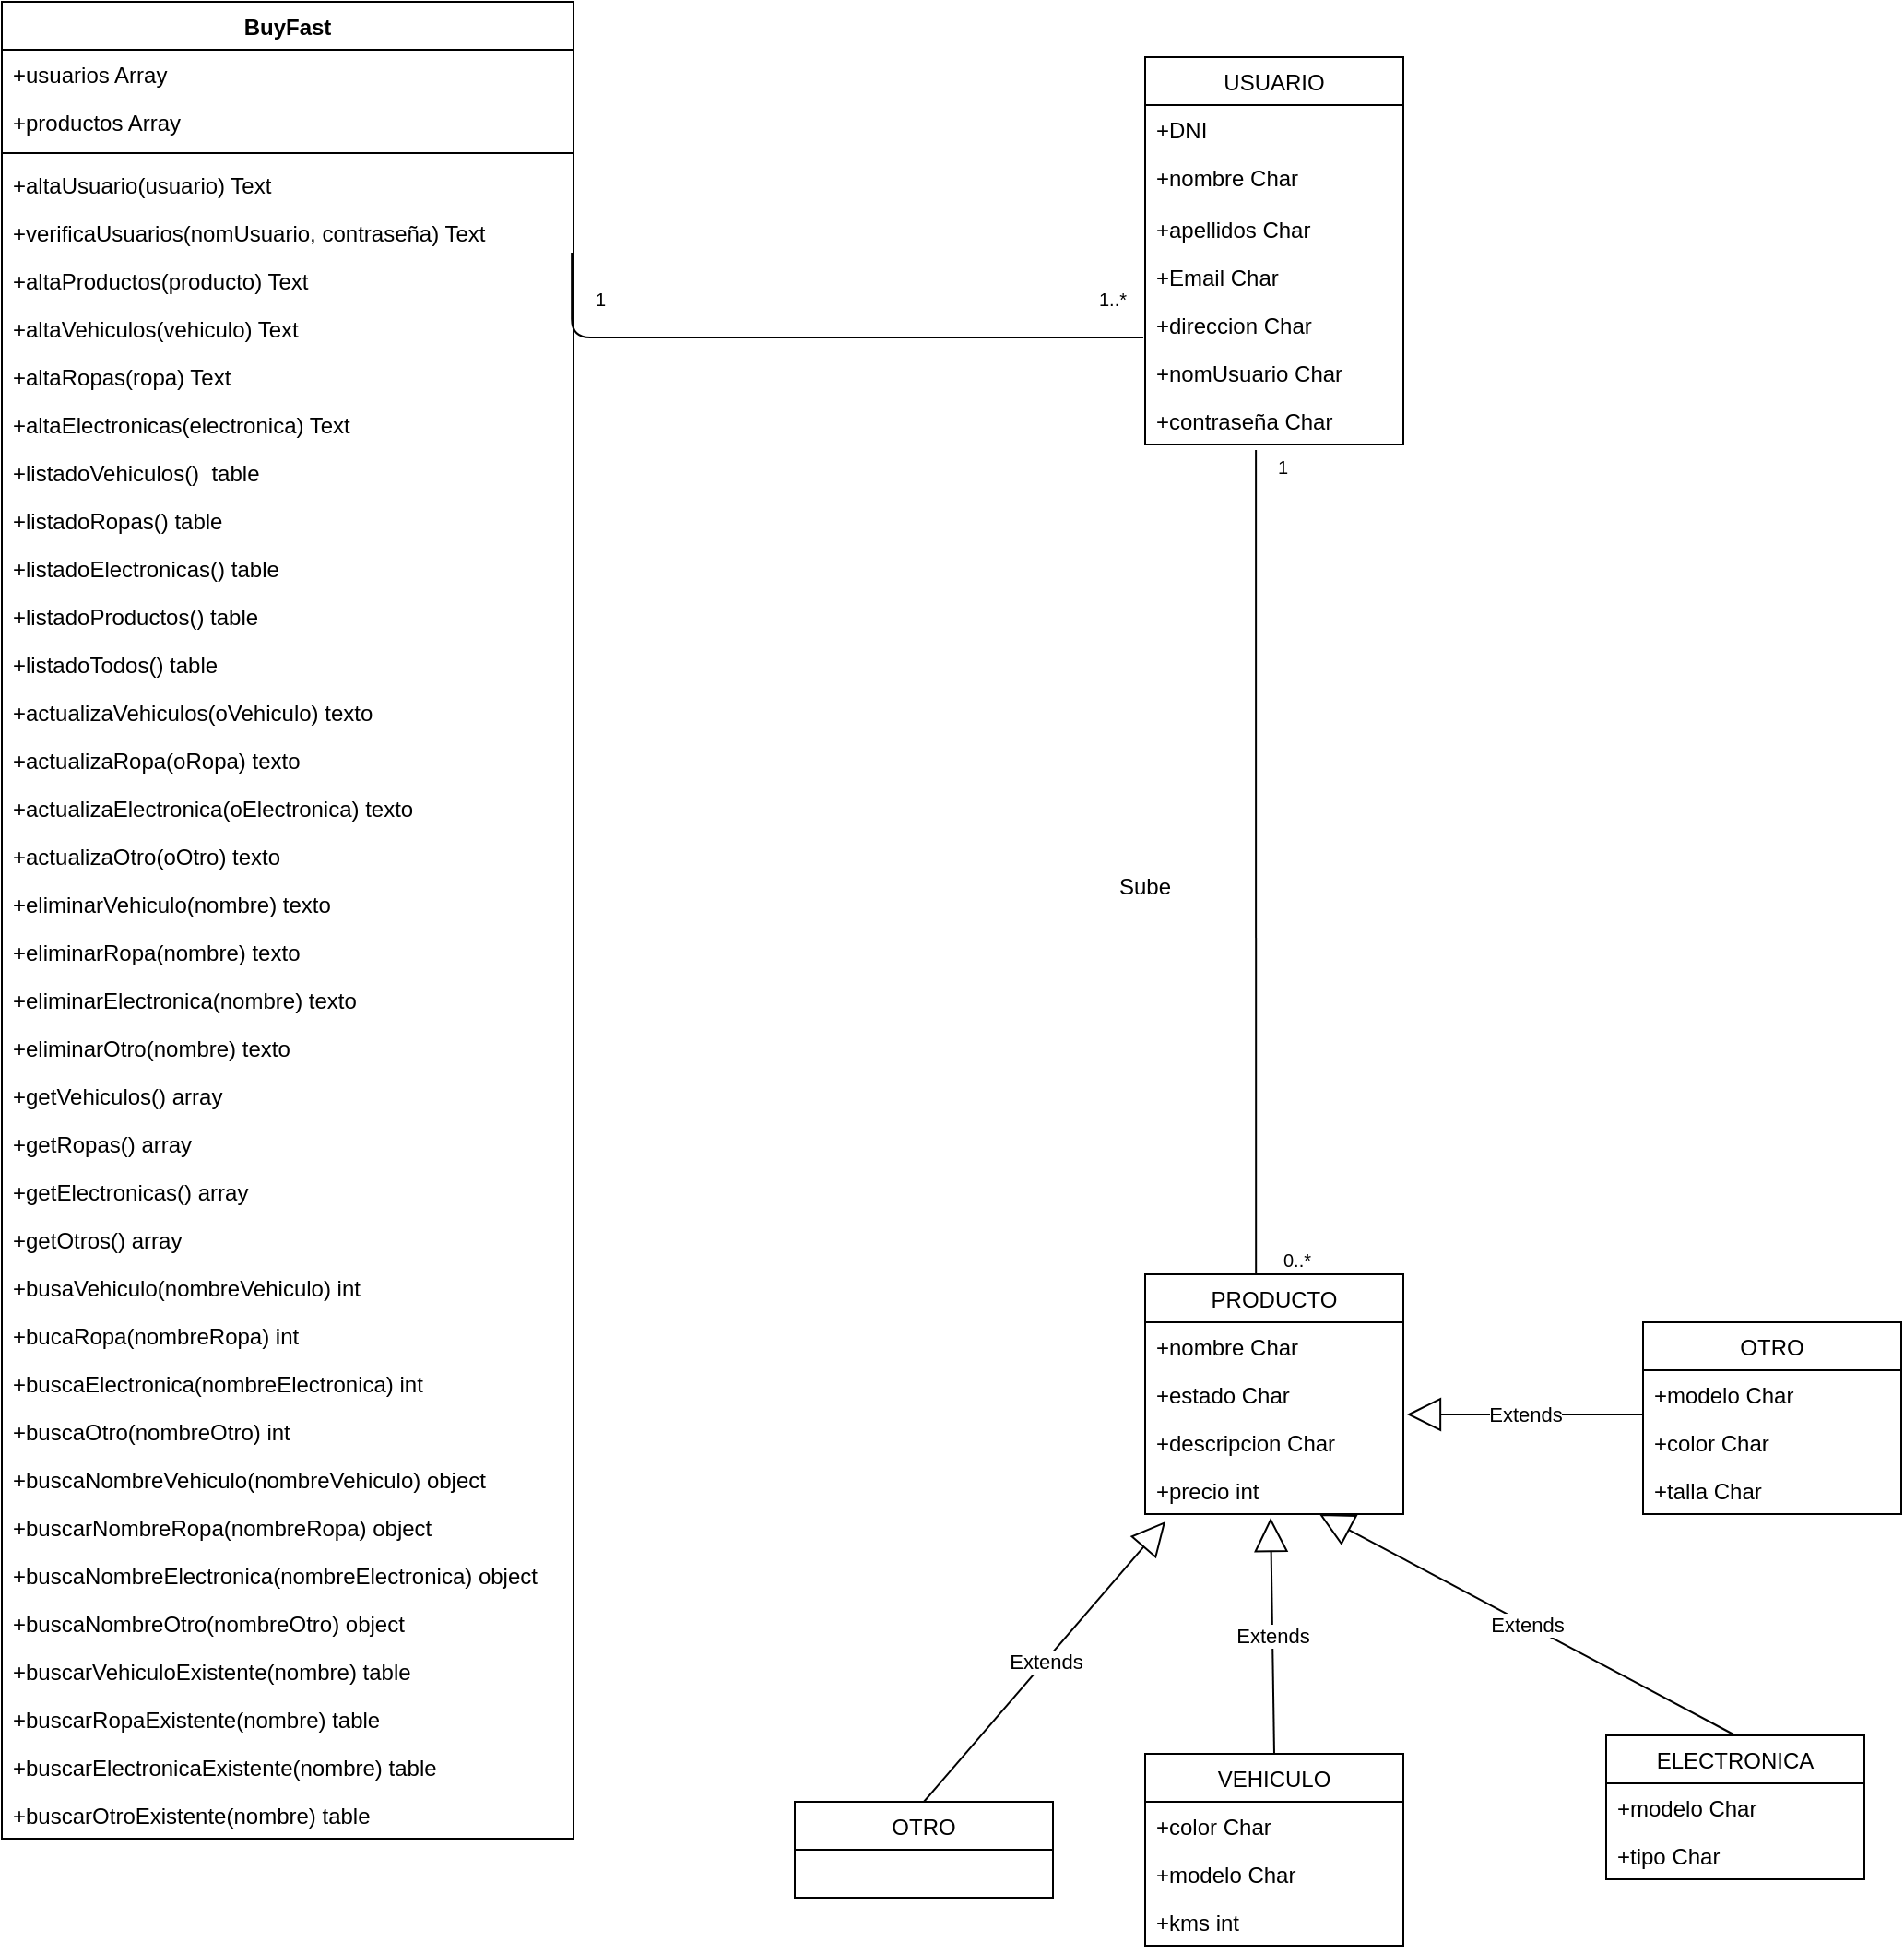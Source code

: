<mxfile version="12.9.14" type="device"><diagram id="C5RBs43oDa-KdzZeNtuy" name="Page-1"><mxGraphModel dx="1422" dy="762" grid="1" gridSize="10" guides="1" tooltips="1" connect="1" arrows="1" fold="1" page="1" pageScale="1" pageWidth="827" pageHeight="1169" math="0" shadow="0"><root><mxCell id="WIyWlLk6GJQsqaUBKTNV-0"/><mxCell id="WIyWlLk6GJQsqaUBKTNV-1" parent="WIyWlLk6GJQsqaUBKTNV-0"/><mxCell id="qGaPVnrQ6lMa_cKooRiY-25" value="" style="endArrow=none;html=1;edgeStyle=orthogonalEdgeStyle;exitX=0.429;exitY=1.115;exitDx=0;exitDy=0;exitPerimeter=0;entryX=0.429;entryY=0;entryDx=0;entryDy=0;entryPerimeter=0;" parent="WIyWlLk6GJQsqaUBKTNV-1" source="qGaPVnrQ6lMa_cKooRiY-12" target="qGaPVnrQ6lMa_cKooRiY-17" edge="1"><mxGeometry relative="1" as="geometry"><mxPoint x="330" y="340" as="sourcePoint"/><mxPoint x="490" y="340" as="targetPoint"/><Array as="points"><mxPoint x="710" y="710"/></Array></mxGeometry></mxCell><mxCell id="qGaPVnrQ6lMa_cKooRiY-26" value="1" style="resizable=0;html=1;align=left;verticalAlign=bottom;labelBackgroundColor=#ffffff;fontSize=10;" parent="qGaPVnrQ6lMa_cKooRiY-25" connectable="0" vertex="1"><mxGeometry x="-1" relative="1" as="geometry"><mxPoint x="9.94" y="17.01" as="offset"/></mxGeometry></mxCell><mxCell id="qGaPVnrQ6lMa_cKooRiY-27" value="0..*" style="resizable=0;html=1;align=right;verticalAlign=bottom;labelBackgroundColor=#ffffff;fontSize=10;" parent="qGaPVnrQ6lMa_cKooRiY-25" connectable="0" vertex="1"><mxGeometry x="1" relative="1" as="geometry"><mxPoint x="29.94" as="offset"/></mxGeometry></mxCell><mxCell id="qGaPVnrQ6lMa_cKooRiY-47" value="BuyFast" style="swimlane;fontStyle=1;align=center;verticalAlign=top;childLayout=stackLayout;horizontal=1;startSize=26;horizontalStack=0;resizeParent=1;resizeParentMax=0;resizeLast=0;collapsible=1;marginBottom=0;" parent="WIyWlLk6GJQsqaUBKTNV-1" vertex="1"><mxGeometry x="30" y="20" width="310" height="996" as="geometry"/></mxCell><mxCell id="qGaPVnrQ6lMa_cKooRiY-48" value="+usuarios Array" style="text;strokeColor=none;fillColor=none;align=left;verticalAlign=top;spacingLeft=4;spacingRight=4;overflow=hidden;rotatable=0;points=[[0,0.5],[1,0.5]];portConstraint=eastwest;" parent="qGaPVnrQ6lMa_cKooRiY-47" vertex="1"><mxGeometry y="26" width="310" height="26" as="geometry"/></mxCell><mxCell id="qGaPVnrQ6lMa_cKooRiY-51" value="+productos Array" style="text;strokeColor=none;fillColor=none;align=left;verticalAlign=top;spacingLeft=4;spacingRight=4;overflow=hidden;rotatable=0;points=[[0,0.5],[1,0.5]];portConstraint=eastwest;" parent="qGaPVnrQ6lMa_cKooRiY-47" vertex="1"><mxGeometry y="52" width="310" height="26" as="geometry"/></mxCell><mxCell id="qGaPVnrQ6lMa_cKooRiY-49" value="" style="line;strokeWidth=1;fillColor=none;align=left;verticalAlign=middle;spacingTop=-1;spacingLeft=3;spacingRight=3;rotatable=0;labelPosition=right;points=[];portConstraint=eastwest;" parent="qGaPVnrQ6lMa_cKooRiY-47" vertex="1"><mxGeometry y="78" width="310" height="8" as="geometry"/></mxCell><mxCell id="qGaPVnrQ6lMa_cKooRiY-50" value="+altaUsuario(usuario) Text" style="text;strokeColor=none;fillColor=none;align=left;verticalAlign=top;spacingLeft=4;spacingRight=4;overflow=hidden;rotatable=0;points=[[0,0.5],[1,0.5]];portConstraint=eastwest;" parent="qGaPVnrQ6lMa_cKooRiY-47" vertex="1"><mxGeometry y="86" width="310" height="26" as="geometry"/></mxCell><mxCell id="qGaPVnrQ6lMa_cKooRiY-60" value="+verificaUsuarios(nomUsuario, contraseña) Text" style="text;strokeColor=none;fillColor=none;align=left;verticalAlign=top;spacingLeft=4;spacingRight=4;overflow=hidden;rotatable=0;points=[[0,0.5],[1,0.5]];portConstraint=eastwest;" parent="qGaPVnrQ6lMa_cKooRiY-47" vertex="1"><mxGeometry y="112" width="310" height="26" as="geometry"/></mxCell><mxCell id="qGaPVnrQ6lMa_cKooRiY-61" value="+altaProductos(producto) Text" style="text;strokeColor=none;fillColor=none;align=left;verticalAlign=top;spacingLeft=4;spacingRight=4;overflow=hidden;rotatable=0;points=[[0,0.5],[1,0.5]];portConstraint=eastwest;" parent="qGaPVnrQ6lMa_cKooRiY-47" vertex="1"><mxGeometry y="138" width="310" height="26" as="geometry"/></mxCell><mxCell id="qGaPVnrQ6lMa_cKooRiY-62" value="+altaVehiculos(vehiculo) Text" style="text;strokeColor=none;fillColor=none;align=left;verticalAlign=top;spacingLeft=4;spacingRight=4;overflow=hidden;rotatable=0;points=[[0,0.5],[1,0.5]];portConstraint=eastwest;" parent="qGaPVnrQ6lMa_cKooRiY-47" vertex="1"><mxGeometry y="164" width="310" height="26" as="geometry"/></mxCell><mxCell id="qGaPVnrQ6lMa_cKooRiY-63" value="+altaRopas(ropa) Text" style="text;strokeColor=none;fillColor=none;align=left;verticalAlign=top;spacingLeft=4;spacingRight=4;overflow=hidden;rotatable=0;points=[[0,0.5],[1,0.5]];portConstraint=eastwest;" parent="qGaPVnrQ6lMa_cKooRiY-47" vertex="1"><mxGeometry y="190" width="310" height="26" as="geometry"/></mxCell><mxCell id="qGaPVnrQ6lMa_cKooRiY-64" value="+altaElectronicas(electronica) Text" style="text;strokeColor=none;fillColor=none;align=left;verticalAlign=top;spacingLeft=4;spacingRight=4;overflow=hidden;rotatable=0;points=[[0,0.5],[1,0.5]];portConstraint=eastwest;" parent="qGaPVnrQ6lMa_cKooRiY-47" vertex="1"><mxGeometry y="216" width="310" height="26" as="geometry"/></mxCell><mxCell id="qGaPVnrQ6lMa_cKooRiY-65" value="+listadoVehiculos()  table" style="text;strokeColor=none;fillColor=none;align=left;verticalAlign=top;spacingLeft=4;spacingRight=4;overflow=hidden;rotatable=0;points=[[0,0.5],[1,0.5]];portConstraint=eastwest;" parent="qGaPVnrQ6lMa_cKooRiY-47" vertex="1"><mxGeometry y="242" width="310" height="26" as="geometry"/></mxCell><mxCell id="qGaPVnrQ6lMa_cKooRiY-66" value="+listadoRopas() table" style="text;strokeColor=none;fillColor=none;align=left;verticalAlign=top;spacingLeft=4;spacingRight=4;overflow=hidden;rotatable=0;points=[[0,0.5],[1,0.5]];portConstraint=eastwest;" parent="qGaPVnrQ6lMa_cKooRiY-47" vertex="1"><mxGeometry y="268" width="310" height="26" as="geometry"/></mxCell><mxCell id="qGaPVnrQ6lMa_cKooRiY-67" value="+listadoElectronicas() table" style="text;strokeColor=none;fillColor=none;align=left;verticalAlign=top;spacingLeft=4;spacingRight=4;overflow=hidden;rotatable=0;points=[[0,0.5],[1,0.5]];portConstraint=eastwest;" parent="qGaPVnrQ6lMa_cKooRiY-47" vertex="1"><mxGeometry y="294" width="310" height="26" as="geometry"/></mxCell><mxCell id="qGaPVnrQ6lMa_cKooRiY-68" value="+listadoProductos() table" style="text;strokeColor=none;fillColor=none;align=left;verticalAlign=top;spacingLeft=4;spacingRight=4;overflow=hidden;rotatable=0;points=[[0,0.5],[1,0.5]];portConstraint=eastwest;" parent="qGaPVnrQ6lMa_cKooRiY-47" vertex="1"><mxGeometry y="320" width="310" height="26" as="geometry"/></mxCell><mxCell id="qGaPVnrQ6lMa_cKooRiY-55" value="+listadoTodos() table" style="text;strokeColor=none;fillColor=none;align=left;verticalAlign=top;spacingLeft=4;spacingRight=4;overflow=hidden;rotatable=0;points=[[0,0.5],[1,0.5]];portConstraint=eastwest;" parent="qGaPVnrQ6lMa_cKooRiY-47" vertex="1"><mxGeometry y="346" width="310" height="26" as="geometry"/></mxCell><mxCell id="v6Vo5Qm-m4DEoR3Oc_8o-7" value="+actualizaVehiculos(oVehiculo) texto" style="text;strokeColor=none;fillColor=none;align=left;verticalAlign=top;spacingLeft=4;spacingRight=4;overflow=hidden;rotatable=0;points=[[0,0.5],[1,0.5]];portConstraint=eastwest;" vertex="1" parent="qGaPVnrQ6lMa_cKooRiY-47"><mxGeometry y="372" width="310" height="26" as="geometry"/></mxCell><mxCell id="v6Vo5Qm-m4DEoR3Oc_8o-8" value="+actualizaRopa(oRopa) texto" style="text;strokeColor=none;fillColor=none;align=left;verticalAlign=top;spacingLeft=4;spacingRight=4;overflow=hidden;rotatable=0;points=[[0,0.5],[1,0.5]];portConstraint=eastwest;" vertex="1" parent="qGaPVnrQ6lMa_cKooRiY-47"><mxGeometry y="398" width="310" height="26" as="geometry"/></mxCell><mxCell id="v6Vo5Qm-m4DEoR3Oc_8o-9" value="+actualizaElectronica(oElectronica) texto" style="text;strokeColor=none;fillColor=none;align=left;verticalAlign=top;spacingLeft=4;spacingRight=4;overflow=hidden;rotatable=0;points=[[0,0.5],[1,0.5]];portConstraint=eastwest;" vertex="1" parent="qGaPVnrQ6lMa_cKooRiY-47"><mxGeometry y="424" width="310" height="26" as="geometry"/></mxCell><mxCell id="v6Vo5Qm-m4DEoR3Oc_8o-10" value="+actualizaOtro(oOtro) texto" style="text;strokeColor=none;fillColor=none;align=left;verticalAlign=top;spacingLeft=4;spacingRight=4;overflow=hidden;rotatable=0;points=[[0,0.5],[1,0.5]];portConstraint=eastwest;" vertex="1" parent="qGaPVnrQ6lMa_cKooRiY-47"><mxGeometry y="450" width="310" height="26" as="geometry"/></mxCell><mxCell id="v6Vo5Qm-m4DEoR3Oc_8o-11" value="+eliminarVehiculo(nombre) texto" style="text;strokeColor=none;fillColor=none;align=left;verticalAlign=top;spacingLeft=4;spacingRight=4;overflow=hidden;rotatable=0;points=[[0,0.5],[1,0.5]];portConstraint=eastwest;" vertex="1" parent="qGaPVnrQ6lMa_cKooRiY-47"><mxGeometry y="476" width="310" height="26" as="geometry"/></mxCell><mxCell id="v6Vo5Qm-m4DEoR3Oc_8o-12" value="+eliminarRopa(nombre) texto" style="text;strokeColor=none;fillColor=none;align=left;verticalAlign=top;spacingLeft=4;spacingRight=4;overflow=hidden;rotatable=0;points=[[0,0.5],[1,0.5]];portConstraint=eastwest;" vertex="1" parent="qGaPVnrQ6lMa_cKooRiY-47"><mxGeometry y="502" width="310" height="26" as="geometry"/></mxCell><mxCell id="v6Vo5Qm-m4DEoR3Oc_8o-13" value="+eliminarElectronica(nombre) texto" style="text;strokeColor=none;fillColor=none;align=left;verticalAlign=top;spacingLeft=4;spacingRight=4;overflow=hidden;rotatable=0;points=[[0,0.5],[1,0.5]];portConstraint=eastwest;" vertex="1" parent="qGaPVnrQ6lMa_cKooRiY-47"><mxGeometry y="528" width="310" height="26" as="geometry"/></mxCell><mxCell id="v6Vo5Qm-m4DEoR3Oc_8o-14" value="+eliminarOtro(nombre) texto" style="text;strokeColor=none;fillColor=none;align=left;verticalAlign=top;spacingLeft=4;spacingRight=4;overflow=hidden;rotatable=0;points=[[0,0.5],[1,0.5]];portConstraint=eastwest;" vertex="1" parent="qGaPVnrQ6lMa_cKooRiY-47"><mxGeometry y="554" width="310" height="26" as="geometry"/></mxCell><mxCell id="v6Vo5Qm-m4DEoR3Oc_8o-15" value="+getVehiculos() array" style="text;strokeColor=none;fillColor=none;align=left;verticalAlign=top;spacingLeft=4;spacingRight=4;overflow=hidden;rotatable=0;points=[[0,0.5],[1,0.5]];portConstraint=eastwest;" vertex="1" parent="qGaPVnrQ6lMa_cKooRiY-47"><mxGeometry y="580" width="310" height="26" as="geometry"/></mxCell><mxCell id="v6Vo5Qm-m4DEoR3Oc_8o-16" value="+getRopas() array" style="text;strokeColor=none;fillColor=none;align=left;verticalAlign=top;spacingLeft=4;spacingRight=4;overflow=hidden;rotatable=0;points=[[0,0.5],[1,0.5]];portConstraint=eastwest;" vertex="1" parent="qGaPVnrQ6lMa_cKooRiY-47"><mxGeometry y="606" width="310" height="26" as="geometry"/></mxCell><mxCell id="v6Vo5Qm-m4DEoR3Oc_8o-17" value="+getElectronicas() array" style="text;strokeColor=none;fillColor=none;align=left;verticalAlign=top;spacingLeft=4;spacingRight=4;overflow=hidden;rotatable=0;points=[[0,0.5],[1,0.5]];portConstraint=eastwest;" vertex="1" parent="qGaPVnrQ6lMa_cKooRiY-47"><mxGeometry y="632" width="310" height="26" as="geometry"/></mxCell><mxCell id="v6Vo5Qm-m4DEoR3Oc_8o-18" value="+getOtros() array" style="text;strokeColor=none;fillColor=none;align=left;verticalAlign=top;spacingLeft=4;spacingRight=4;overflow=hidden;rotatable=0;points=[[0,0.5],[1,0.5]];portConstraint=eastwest;" vertex="1" parent="qGaPVnrQ6lMa_cKooRiY-47"><mxGeometry y="658" width="310" height="26" as="geometry"/></mxCell><mxCell id="v6Vo5Qm-m4DEoR3Oc_8o-19" value="+busaVehiculo(nombreVehiculo) int" style="text;strokeColor=none;fillColor=none;align=left;verticalAlign=top;spacingLeft=4;spacingRight=4;overflow=hidden;rotatable=0;points=[[0,0.5],[1,0.5]];portConstraint=eastwest;" vertex="1" parent="qGaPVnrQ6lMa_cKooRiY-47"><mxGeometry y="684" width="310" height="26" as="geometry"/></mxCell><mxCell id="v6Vo5Qm-m4DEoR3Oc_8o-20" value="+bucaRopa(nombreRopa) int" style="text;strokeColor=none;fillColor=none;align=left;verticalAlign=top;spacingLeft=4;spacingRight=4;overflow=hidden;rotatable=0;points=[[0,0.5],[1,0.5]];portConstraint=eastwest;" vertex="1" parent="qGaPVnrQ6lMa_cKooRiY-47"><mxGeometry y="710" width="310" height="26" as="geometry"/></mxCell><mxCell id="v6Vo5Qm-m4DEoR3Oc_8o-21" value="+buscaElectronica(nombreElectronica) int" style="text;strokeColor=none;fillColor=none;align=left;verticalAlign=top;spacingLeft=4;spacingRight=4;overflow=hidden;rotatable=0;points=[[0,0.5],[1,0.5]];portConstraint=eastwest;" vertex="1" parent="qGaPVnrQ6lMa_cKooRiY-47"><mxGeometry y="736" width="310" height="26" as="geometry"/></mxCell><mxCell id="v6Vo5Qm-m4DEoR3Oc_8o-22" value="+buscaOtro(nombreOtro) int" style="text;strokeColor=none;fillColor=none;align=left;verticalAlign=top;spacingLeft=4;spacingRight=4;overflow=hidden;rotatable=0;points=[[0,0.5],[1,0.5]];portConstraint=eastwest;" vertex="1" parent="qGaPVnrQ6lMa_cKooRiY-47"><mxGeometry y="762" width="310" height="26" as="geometry"/></mxCell><mxCell id="v6Vo5Qm-m4DEoR3Oc_8o-23" value="+buscaNombreVehiculo(nombreVehiculo) object" style="text;strokeColor=none;fillColor=none;align=left;verticalAlign=top;spacingLeft=4;spacingRight=4;overflow=hidden;rotatable=0;points=[[0,0.5],[1,0.5]];portConstraint=eastwest;" vertex="1" parent="qGaPVnrQ6lMa_cKooRiY-47"><mxGeometry y="788" width="310" height="26" as="geometry"/></mxCell><mxCell id="v6Vo5Qm-m4DEoR3Oc_8o-24" value="+buscarNombreRopa(nombreRopa) object" style="text;strokeColor=none;fillColor=none;align=left;verticalAlign=top;spacingLeft=4;spacingRight=4;overflow=hidden;rotatable=0;points=[[0,0.5],[1,0.5]];portConstraint=eastwest;" vertex="1" parent="qGaPVnrQ6lMa_cKooRiY-47"><mxGeometry y="814" width="310" height="26" as="geometry"/></mxCell><mxCell id="v6Vo5Qm-m4DEoR3Oc_8o-25" value="+buscaNombreElectronica(nombreElectronica) object" style="text;strokeColor=none;fillColor=none;align=left;verticalAlign=top;spacingLeft=4;spacingRight=4;overflow=hidden;rotatable=0;points=[[0,0.5],[1,0.5]];portConstraint=eastwest;" vertex="1" parent="qGaPVnrQ6lMa_cKooRiY-47"><mxGeometry y="840" width="310" height="26" as="geometry"/></mxCell><mxCell id="v6Vo5Qm-m4DEoR3Oc_8o-26" value="+buscaNombreOtro(nombreOtro) object" style="text;strokeColor=none;fillColor=none;align=left;verticalAlign=top;spacingLeft=4;spacingRight=4;overflow=hidden;rotatable=0;points=[[0,0.5],[1,0.5]];portConstraint=eastwest;" vertex="1" parent="qGaPVnrQ6lMa_cKooRiY-47"><mxGeometry y="866" width="310" height="26" as="geometry"/></mxCell><mxCell id="v6Vo5Qm-m4DEoR3Oc_8o-27" value="+buscarVehiculoExistente(nombre) table" style="text;strokeColor=none;fillColor=none;align=left;verticalAlign=top;spacingLeft=4;spacingRight=4;overflow=hidden;rotatable=0;points=[[0,0.5],[1,0.5]];portConstraint=eastwest;" vertex="1" parent="qGaPVnrQ6lMa_cKooRiY-47"><mxGeometry y="892" width="310" height="26" as="geometry"/></mxCell><mxCell id="v6Vo5Qm-m4DEoR3Oc_8o-28" value="+buscarRopaExistente(nombre) table" style="text;strokeColor=none;fillColor=none;align=left;verticalAlign=top;spacingLeft=4;spacingRight=4;overflow=hidden;rotatable=0;points=[[0,0.5],[1,0.5]];portConstraint=eastwest;" vertex="1" parent="qGaPVnrQ6lMa_cKooRiY-47"><mxGeometry y="918" width="310" height="26" as="geometry"/></mxCell><mxCell id="v6Vo5Qm-m4DEoR3Oc_8o-29" value="+buscarElectronicaExistente(nombre) table" style="text;strokeColor=none;fillColor=none;align=left;verticalAlign=top;spacingLeft=4;spacingRight=4;overflow=hidden;rotatable=0;points=[[0,0.5],[1,0.5]];portConstraint=eastwest;" vertex="1" parent="qGaPVnrQ6lMa_cKooRiY-47"><mxGeometry y="944" width="310" height="26" as="geometry"/></mxCell><mxCell id="v6Vo5Qm-m4DEoR3Oc_8o-30" value="+buscarOtroExistente(nombre) table" style="text;strokeColor=none;fillColor=none;align=left;verticalAlign=top;spacingLeft=4;spacingRight=4;overflow=hidden;rotatable=0;points=[[0,0.5],[1,0.5]];portConstraint=eastwest;" vertex="1" parent="qGaPVnrQ6lMa_cKooRiY-47"><mxGeometry y="970" width="310" height="26" as="geometry"/></mxCell><mxCell id="qGaPVnrQ6lMa_cKooRiY-69" value="" style="endArrow=none;html=1;edgeStyle=orthogonalEdgeStyle;exitX=0.997;exitY=-0.077;exitDx=0;exitDy=0;exitPerimeter=0;entryX=-0.007;entryY=0.769;entryDx=0;entryDy=0;entryPerimeter=0;" parent="WIyWlLk6GJQsqaUBKTNV-1" source="qGaPVnrQ6lMa_cKooRiY-61" target="qGaPVnrQ6lMa_cKooRiY-10" edge="1"><mxGeometry relative="1" as="geometry"><mxPoint x="410" y="230" as="sourcePoint"/><mxPoint x="460" y="230" as="targetPoint"/><Array as="points"><mxPoint x="339" y="202"/></Array></mxGeometry></mxCell><mxCell id="qGaPVnrQ6lMa_cKooRiY-71" value="1..*" style="resizable=0;html=1;align=right;verticalAlign=bottom;labelBackgroundColor=#ffffff;fontSize=10;" parent="qGaPVnrQ6lMa_cKooRiY-69" connectable="0" vertex="1"><mxGeometry x="1" relative="1" as="geometry"><mxPoint x="-9.02" y="-12.1" as="offset"/></mxGeometry></mxCell><mxCell id="qGaPVnrQ6lMa_cKooRiY-70" value="1" style="resizable=0;html=1;align=left;verticalAlign=bottom;labelBackgroundColor=#ffffff;fontSize=10;" parent="qGaPVnrQ6lMa_cKooRiY-69" connectable="0" vertex="1"><mxGeometry x="-1" relative="1" as="geometry"><mxPoint x="10.93" y="34" as="offset"/></mxGeometry></mxCell><mxCell id="qGaPVnrQ6lMa_cKooRiY-73" value="Extends" style="endArrow=block;endSize=16;endFill=0;html=1;exitX=0.5;exitY=0;exitDx=0;exitDy=0;entryX=0.486;entryY=1.077;entryDx=0;entryDy=0;entryPerimeter=0;" parent="WIyWlLk6GJQsqaUBKTNV-1" source="qGaPVnrQ6lMa_cKooRiY-28" target="qGaPVnrQ6lMa_cKooRiY-21" edge="1"><mxGeometry width="160" relative="1" as="geometry"><mxPoint x="310" y="600" as="sourcePoint"/><mxPoint x="470" y="600" as="targetPoint"/></mxGeometry></mxCell><mxCell id="qGaPVnrQ6lMa_cKooRiY-74" value="Extends" style="endArrow=block;endSize=16;endFill=0;html=1;exitX=0.5;exitY=0;exitDx=0;exitDy=0;" parent="WIyWlLk6GJQsqaUBKTNV-1" source="qGaPVnrQ6lMa_cKooRiY-42" target="qGaPVnrQ6lMa_cKooRiY-21" edge="1"><mxGeometry width="160" relative="1" as="geometry"><mxPoint x="480" y="620" as="sourcePoint"/><mxPoint x="640" y="620" as="targetPoint"/></mxGeometry></mxCell><mxCell id="qGaPVnrQ6lMa_cKooRiY-75" value="Extends" style="endArrow=block;endSize=16;endFill=0;html=1;exitX=0;exitY=-0.077;exitDx=0;exitDy=0;exitPerimeter=0;entryX=1.014;entryY=-0.077;entryDx=0;entryDy=0;entryPerimeter=0;" parent="WIyWlLk6GJQsqaUBKTNV-1" source="qGaPVnrQ6lMa_cKooRiY-39" target="qGaPVnrQ6lMa_cKooRiY-20" edge="1"><mxGeometry width="160" relative="1" as="geometry"><mxPoint x="690" y="569" as="sourcePoint"/><mxPoint x="850" y="569" as="targetPoint"/></mxGeometry></mxCell><UserObject label="Sube" placeholders="1" name="Variable" id="v6Vo5Qm-m4DEoR3Oc_8o-0"><mxCell style="text;html=1;strokeColor=none;fillColor=none;align=center;verticalAlign=middle;whiteSpace=wrap;overflow=hidden;" vertex="1" parent="WIyWlLk6GJQsqaUBKTNV-1"><mxGeometry x="610" y="490" width="80" height="20" as="geometry"/></mxCell></UserObject><mxCell id="v6Vo5Qm-m4DEoR3Oc_8o-5" value="Extends" style="endArrow=block;endSize=16;endFill=0;html=1;entryX=0.079;entryY=1.154;entryDx=0;entryDy=0;entryPerimeter=0;exitX=0.5;exitY=0;exitDx=0;exitDy=0;" edge="1" parent="WIyWlLk6GJQsqaUBKTNV-1" source="v6Vo5Qm-m4DEoR3Oc_8o-1" target="qGaPVnrQ6lMa_cKooRiY-21"><mxGeometry width="160" relative="1" as="geometry"><mxPoint x="480" y="980" as="sourcePoint"/><mxPoint x="470" y="520" as="targetPoint"/></mxGeometry></mxCell><mxCell id="qGaPVnrQ6lMa_cKooRiY-4" value="USUARIO" style="swimlane;fontStyle=0;childLayout=stackLayout;horizontal=1;startSize=26;fillColor=none;horizontalStack=0;resizeParent=1;resizeParentMax=0;resizeLast=0;collapsible=1;marginBottom=0;" parent="WIyWlLk6GJQsqaUBKTNV-1" vertex="1"><mxGeometry x="650" y="50" width="140" height="210" as="geometry"/></mxCell><mxCell id="qGaPVnrQ6lMa_cKooRiY-5" value="+DNI" style="text;strokeColor=none;fillColor=none;align=left;verticalAlign=top;spacingLeft=4;spacingRight=4;overflow=hidden;rotatable=0;points=[[0,0.5],[1,0.5]];portConstraint=eastwest;" parent="qGaPVnrQ6lMa_cKooRiY-4" vertex="1"><mxGeometry y="26" width="140" height="26" as="geometry"/></mxCell><mxCell id="qGaPVnrQ6lMa_cKooRiY-6" value="+nombre Char" style="text;strokeColor=none;fillColor=none;align=left;verticalAlign=top;spacingLeft=4;spacingRight=4;overflow=hidden;rotatable=0;points=[[0,0.5],[1,0.5]];portConstraint=eastwest;" parent="qGaPVnrQ6lMa_cKooRiY-4" vertex="1"><mxGeometry y="52" width="140" height="28" as="geometry"/></mxCell><mxCell id="qGaPVnrQ6lMa_cKooRiY-7" value="+apellidos Char" style="text;strokeColor=none;fillColor=none;align=left;verticalAlign=top;spacingLeft=4;spacingRight=4;overflow=hidden;rotatable=0;points=[[0,0.5],[1,0.5]];portConstraint=eastwest;" parent="qGaPVnrQ6lMa_cKooRiY-4" vertex="1"><mxGeometry y="80" width="140" height="26" as="geometry"/></mxCell><mxCell id="v6Vo5Qm-m4DEoR3Oc_8o-6" value="+Email Char" style="text;strokeColor=none;fillColor=none;align=left;verticalAlign=top;spacingLeft=4;spacingRight=4;overflow=hidden;rotatable=0;points=[[0,0.5],[1,0.5]];portConstraint=eastwest;" vertex="1" parent="qGaPVnrQ6lMa_cKooRiY-4"><mxGeometry y="106" width="140" height="26" as="geometry"/></mxCell><mxCell id="qGaPVnrQ6lMa_cKooRiY-10" value="+direccion Char" style="text;strokeColor=none;fillColor=none;align=left;verticalAlign=top;spacingLeft=4;spacingRight=4;overflow=hidden;rotatable=0;points=[[0,0.5],[1,0.5]];portConstraint=eastwest;" parent="qGaPVnrQ6lMa_cKooRiY-4" vertex="1"><mxGeometry y="132" width="140" height="26" as="geometry"/></mxCell><mxCell id="qGaPVnrQ6lMa_cKooRiY-11" value="+nomUsuario Char" style="text;strokeColor=none;fillColor=none;align=left;verticalAlign=top;spacingLeft=4;spacingRight=4;overflow=hidden;rotatable=0;points=[[0,0.5],[1,0.5]];portConstraint=eastwest;" parent="qGaPVnrQ6lMa_cKooRiY-4" vertex="1"><mxGeometry y="158" width="140" height="26" as="geometry"/></mxCell><mxCell id="qGaPVnrQ6lMa_cKooRiY-12" value="+contraseña Char" style="text;strokeColor=none;fillColor=none;align=left;verticalAlign=top;spacingLeft=4;spacingRight=4;overflow=hidden;rotatable=0;points=[[0,0.5],[1,0.5]];portConstraint=eastwest;" parent="qGaPVnrQ6lMa_cKooRiY-4" vertex="1"><mxGeometry y="184" width="140" height="26" as="geometry"/></mxCell><mxCell id="qGaPVnrQ6lMa_cKooRiY-17" value="PRODUCTO" style="swimlane;fontStyle=0;childLayout=stackLayout;horizontal=1;startSize=26;fillColor=none;horizontalStack=0;resizeParent=1;resizeParentMax=0;resizeLast=0;collapsible=1;marginBottom=0;" parent="WIyWlLk6GJQsqaUBKTNV-1" vertex="1"><mxGeometry x="650" y="710" width="140" height="130" as="geometry"/></mxCell><mxCell id="qGaPVnrQ6lMa_cKooRiY-18" value="+nombre Char" style="text;strokeColor=none;fillColor=none;align=left;verticalAlign=top;spacingLeft=4;spacingRight=4;overflow=hidden;rotatable=0;points=[[0,0.5],[1,0.5]];portConstraint=eastwest;" parent="qGaPVnrQ6lMa_cKooRiY-17" vertex="1"><mxGeometry y="26" width="140" height="26" as="geometry"/></mxCell><mxCell id="qGaPVnrQ6lMa_cKooRiY-19" value="+estado Char" style="text;strokeColor=none;fillColor=none;align=left;verticalAlign=top;spacingLeft=4;spacingRight=4;overflow=hidden;rotatable=0;points=[[0,0.5],[1,0.5]];portConstraint=eastwest;" parent="qGaPVnrQ6lMa_cKooRiY-17" vertex="1"><mxGeometry y="52" width="140" height="26" as="geometry"/></mxCell><mxCell id="qGaPVnrQ6lMa_cKooRiY-20" value="+descripcion Char" style="text;strokeColor=none;fillColor=none;align=left;verticalAlign=top;spacingLeft=4;spacingRight=4;overflow=hidden;rotatable=0;points=[[0,0.5],[1,0.5]];portConstraint=eastwest;" parent="qGaPVnrQ6lMa_cKooRiY-17" vertex="1"><mxGeometry y="78" width="140" height="26" as="geometry"/></mxCell><mxCell id="qGaPVnrQ6lMa_cKooRiY-21" value="+precio int" style="text;strokeColor=none;fillColor=none;align=left;verticalAlign=top;spacingLeft=4;spacingRight=4;overflow=hidden;rotatable=0;points=[[0,0.5],[1,0.5]];portConstraint=eastwest;" parent="qGaPVnrQ6lMa_cKooRiY-17" vertex="1"><mxGeometry y="104" width="140" height="26" as="geometry"/></mxCell><mxCell id="qGaPVnrQ6lMa_cKooRiY-37" value="OTRO" style="swimlane;fontStyle=0;childLayout=stackLayout;horizontal=1;startSize=26;fillColor=none;horizontalStack=0;resizeParent=1;resizeParentMax=0;resizeLast=0;collapsible=1;marginBottom=0;" parent="WIyWlLk6GJQsqaUBKTNV-1" vertex="1"><mxGeometry x="920" y="736" width="140" height="104" as="geometry"/></mxCell><mxCell id="qGaPVnrQ6lMa_cKooRiY-38" value="+modelo Char" style="text;strokeColor=none;fillColor=none;align=left;verticalAlign=top;spacingLeft=4;spacingRight=4;overflow=hidden;rotatable=0;points=[[0,0.5],[1,0.5]];portConstraint=eastwest;" parent="qGaPVnrQ6lMa_cKooRiY-37" vertex="1"><mxGeometry y="26" width="140" height="26" as="geometry"/></mxCell><mxCell id="qGaPVnrQ6lMa_cKooRiY-39" value="+color Char" style="text;strokeColor=none;fillColor=none;align=left;verticalAlign=top;spacingLeft=4;spacingRight=4;overflow=hidden;rotatable=0;points=[[0,0.5],[1,0.5]];portConstraint=eastwest;" parent="qGaPVnrQ6lMa_cKooRiY-37" vertex="1"><mxGeometry y="52" width="140" height="26" as="geometry"/></mxCell><mxCell id="qGaPVnrQ6lMa_cKooRiY-40" value="+talla Char" style="text;strokeColor=none;fillColor=none;align=left;verticalAlign=top;spacingLeft=4;spacingRight=4;overflow=hidden;rotatable=0;points=[[0,0.5],[1,0.5]];portConstraint=eastwest;" parent="qGaPVnrQ6lMa_cKooRiY-37" vertex="1"><mxGeometry y="78" width="140" height="26" as="geometry"/></mxCell><mxCell id="qGaPVnrQ6lMa_cKooRiY-42" value="ELECTRONICA" style="swimlane;fontStyle=0;childLayout=stackLayout;horizontal=1;startSize=26;fillColor=none;horizontalStack=0;resizeParent=1;resizeParentMax=0;resizeLast=0;collapsible=1;marginBottom=0;" parent="WIyWlLk6GJQsqaUBKTNV-1" vertex="1"><mxGeometry x="900" y="960" width="140" height="78" as="geometry"/></mxCell><mxCell id="qGaPVnrQ6lMa_cKooRiY-43" value="+modelo Char" style="text;strokeColor=none;fillColor=none;align=left;verticalAlign=top;spacingLeft=4;spacingRight=4;overflow=hidden;rotatable=0;points=[[0,0.5],[1,0.5]];portConstraint=eastwest;" parent="qGaPVnrQ6lMa_cKooRiY-42" vertex="1"><mxGeometry y="26" width="140" height="26" as="geometry"/></mxCell><mxCell id="qGaPVnrQ6lMa_cKooRiY-44" value="+tipo Char" style="text;strokeColor=none;fillColor=none;align=left;verticalAlign=top;spacingLeft=4;spacingRight=4;overflow=hidden;rotatable=0;points=[[0,0.5],[1,0.5]];portConstraint=eastwest;" parent="qGaPVnrQ6lMa_cKooRiY-42" vertex="1"><mxGeometry y="52" width="140" height="26" as="geometry"/></mxCell><mxCell id="qGaPVnrQ6lMa_cKooRiY-28" value="VEHICULO" style="swimlane;fontStyle=0;childLayout=stackLayout;horizontal=1;startSize=26;fillColor=none;horizontalStack=0;resizeParent=1;resizeParentMax=0;resizeLast=0;collapsible=1;marginBottom=0;" parent="WIyWlLk6GJQsqaUBKTNV-1" vertex="1"><mxGeometry x="650" y="970" width="140" height="104" as="geometry"/></mxCell><mxCell id="qGaPVnrQ6lMa_cKooRiY-29" value="+color Char" style="text;strokeColor=none;fillColor=none;align=left;verticalAlign=top;spacingLeft=4;spacingRight=4;overflow=hidden;rotatable=0;points=[[0,0.5],[1,0.5]];portConstraint=eastwest;" parent="qGaPVnrQ6lMa_cKooRiY-28" vertex="1"><mxGeometry y="26" width="140" height="26" as="geometry"/></mxCell><mxCell id="qGaPVnrQ6lMa_cKooRiY-30" value="+modelo Char" style="text;strokeColor=none;fillColor=none;align=left;verticalAlign=top;spacingLeft=4;spacingRight=4;overflow=hidden;rotatable=0;points=[[0,0.5],[1,0.5]];portConstraint=eastwest;" parent="qGaPVnrQ6lMa_cKooRiY-28" vertex="1"><mxGeometry y="52" width="140" height="26" as="geometry"/></mxCell><mxCell id="qGaPVnrQ6lMa_cKooRiY-31" value="+kms int" style="text;strokeColor=none;fillColor=none;align=left;verticalAlign=top;spacingLeft=4;spacingRight=4;overflow=hidden;rotatable=0;points=[[0,0.5],[1,0.5]];portConstraint=eastwest;" parent="qGaPVnrQ6lMa_cKooRiY-28" vertex="1"><mxGeometry y="78" width="140" height="26" as="geometry"/></mxCell><mxCell id="v6Vo5Qm-m4DEoR3Oc_8o-1" value="OTRO" style="swimlane;fontStyle=0;childLayout=stackLayout;horizontal=1;startSize=26;fillColor=none;horizontalStack=0;resizeParent=1;resizeParentMax=0;resizeLast=0;collapsible=1;marginBottom=0;" vertex="1" parent="WIyWlLk6GJQsqaUBKTNV-1"><mxGeometry x="460" y="996" width="140" height="52" as="geometry"/></mxCell></root></mxGraphModel></diagram></mxfile>